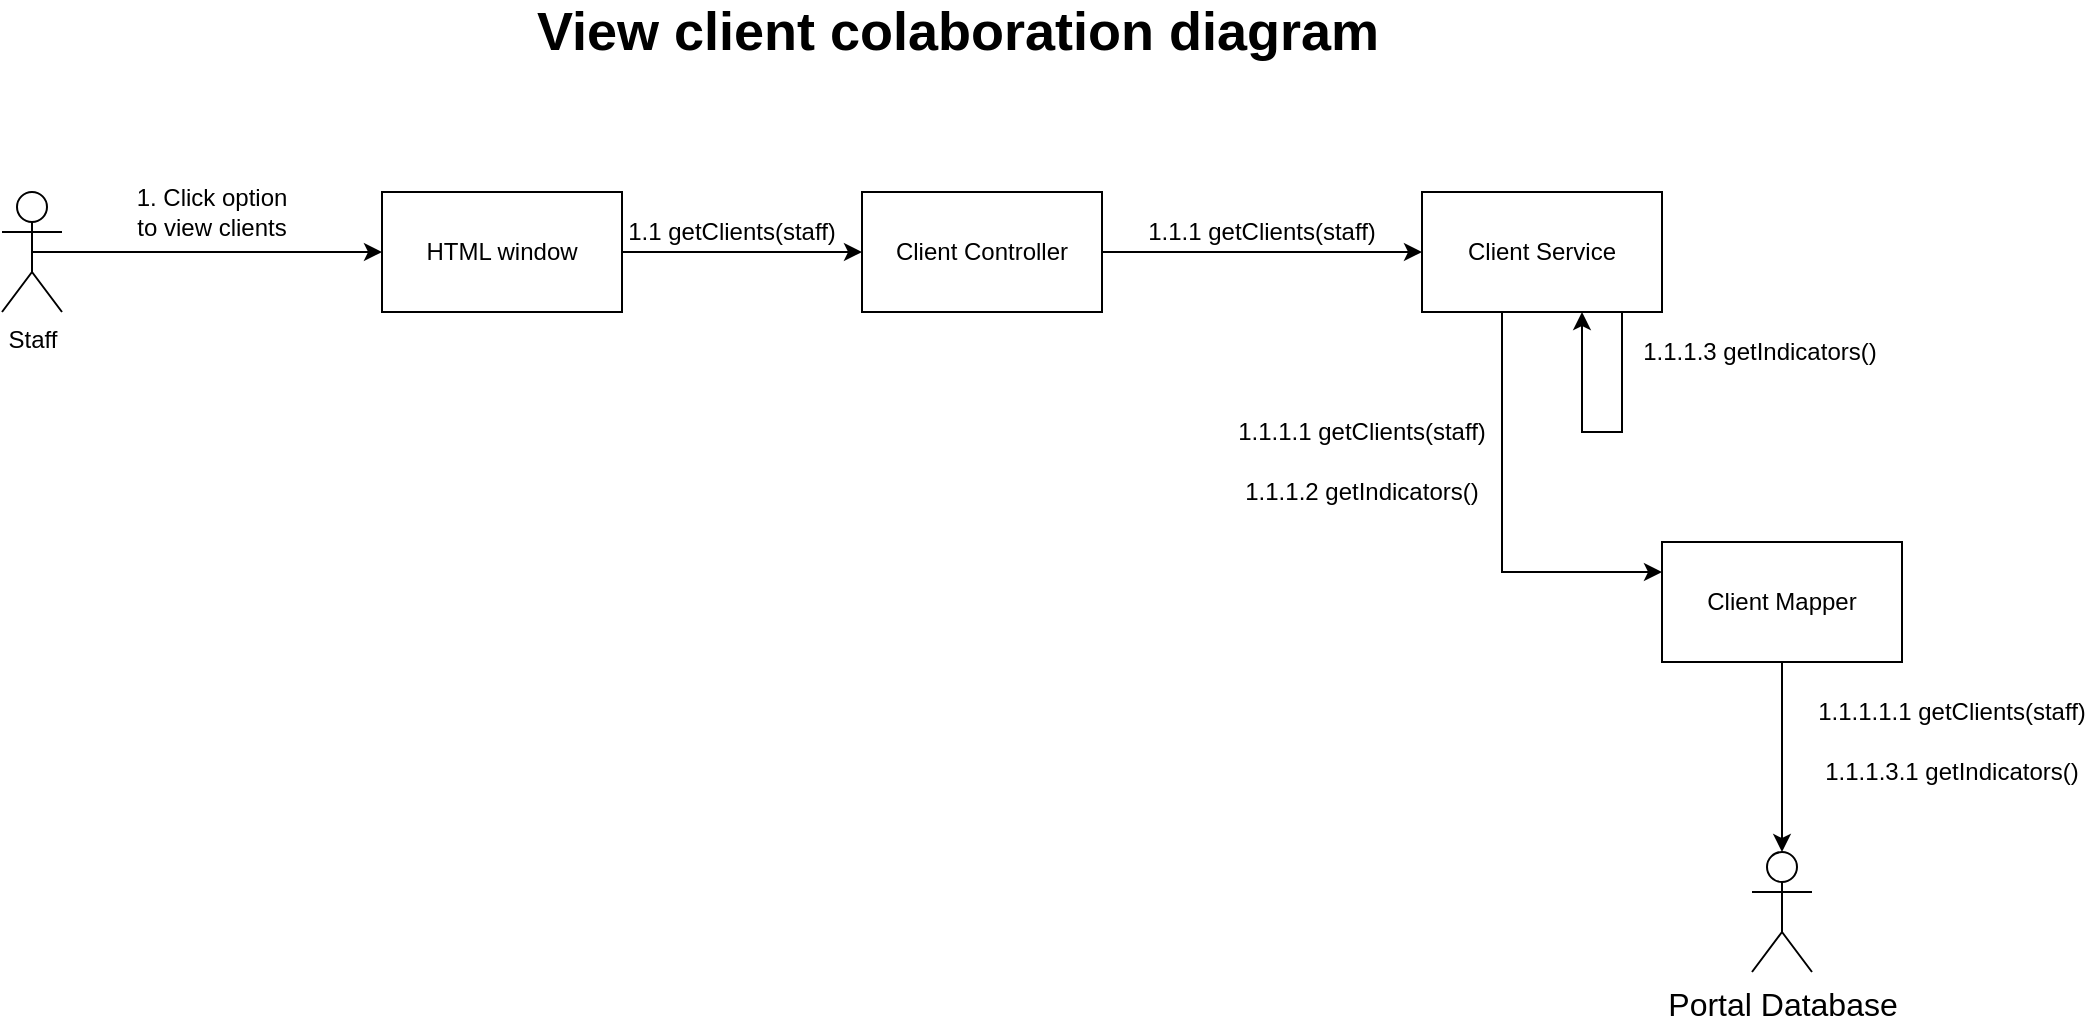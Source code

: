 <mxfile version="13.1.3" type="device"><diagram id="3tRw0THMyi_-EMFdN8Yl" name="Page-1"><mxGraphModel dx="1240" dy="643" grid="1" gridSize="10" guides="1" tooltips="1" connect="1" arrows="1" fold="1" page="1" pageScale="1" pageWidth="1169" pageHeight="827" math="0" shadow="0"><root><mxCell id="0"/><mxCell id="1" parent="0"/><mxCell id="J9Y6deCFN8ya8vhM63-d-1" value="HTML window" style="rounded=0;whiteSpace=wrap;html=1;" parent="1" vertex="1"><mxGeometry x="252" y="130" width="120" height="60" as="geometry"/></mxCell><mxCell id="J9Y6deCFN8ya8vhM63-d-2" value="Staff" style="shape=umlActor;verticalLabelPosition=bottom;labelBackgroundColor=#ffffff;verticalAlign=top;html=1;outlineConnect=0;" parent="1" vertex="1"><mxGeometry x="62" y="130" width="30" height="60" as="geometry"/></mxCell><mxCell id="J9Y6deCFN8ya8vhM63-d-7" value="View client colaboration diagram" style="text;html=1;strokeColor=none;fillColor=none;align=center;verticalAlign=middle;whiteSpace=wrap;rounded=0;fontSize=27;fontStyle=1" parent="1" vertex="1"><mxGeometry x="320" y="40" width="440" height="20" as="geometry"/></mxCell><mxCell id="J9Y6deCFN8ya8vhM63-d-12" value="Client Controller" style="rounded=0;whiteSpace=wrap;html=1;" parent="1" vertex="1"><mxGeometry x="492" y="130" width="120" height="60" as="geometry"/></mxCell><mxCell id="8ceNAka8c2FJjEQmcxvz-2" style="edgeStyle=orthogonalEdgeStyle;rounded=0;orthogonalLoop=1;jettySize=auto;html=1;entryX=0;entryY=0.25;entryDx=0;entryDy=0;" edge="1" parent="1" source="J9Y6deCFN8ya8vhM63-d-13" target="J9Y6deCFN8ya8vhM63-d-15"><mxGeometry relative="1" as="geometry"><Array as="points"><mxPoint x="812" y="320"/></Array></mxGeometry></mxCell><mxCell id="J9Y6deCFN8ya8vhM63-d-13" value="Client Service" style="rounded=0;whiteSpace=wrap;html=1;" parent="1" vertex="1"><mxGeometry x="772" y="130" width="120" height="60" as="geometry"/></mxCell><mxCell id="8ceNAka8c2FJjEQmcxvz-3" style="edgeStyle=orthogonalEdgeStyle;rounded=0;orthogonalLoop=1;jettySize=auto;html=1;" edge="1" parent="1" source="J9Y6deCFN8ya8vhM63-d-15" target="J9Y6deCFN8ya8vhM63-d-30"><mxGeometry relative="1" as="geometry"/></mxCell><mxCell id="J9Y6deCFN8ya8vhM63-d-15" value="Client Mapper" style="rounded=0;whiteSpace=wrap;html=1;" parent="1" vertex="1"><mxGeometry x="892" y="305" width="120" height="60" as="geometry"/></mxCell><mxCell id="J9Y6deCFN8ya8vhM63-d-17" value="" style="endArrow=classic;html=1;exitX=0.5;exitY=0.5;exitDx=0;exitDy=0;exitPerimeter=0;" parent="1" source="J9Y6deCFN8ya8vhM63-d-2" edge="1" target="J9Y6deCFN8ya8vhM63-d-1"><mxGeometry width="50" height="50" relative="1" as="geometry"><mxPoint x="202" y="370" as="sourcePoint"/><mxPoint x="299" y="275" as="targetPoint"/></mxGeometry></mxCell><mxCell id="J9Y6deCFN8ya8vhM63-d-20" value="1. Click option to view clients" style="text;html=1;strokeColor=none;fillColor=none;align=center;verticalAlign=middle;whiteSpace=wrap;rounded=0;" parent="1" vertex="1"><mxGeometry x="122" y="130" width="90" height="20" as="geometry"/></mxCell><mxCell id="J9Y6deCFN8ya8vhM63-d-21" value="" style="endArrow=classic;html=1;fontSize=27;" parent="1" edge="1" target="J9Y6deCFN8ya8vhM63-d-12" source="J9Y6deCFN8ya8vhM63-d-1"><mxGeometry width="50" height="50" relative="1" as="geometry"><mxPoint x="322" y="330" as="sourcePoint"/><mxPoint x="500" y="328" as="targetPoint"/></mxGeometry></mxCell><mxCell id="J9Y6deCFN8ya8vhM63-d-24" value="1.1 getClients(staff)" style="text;html=1;strokeColor=none;fillColor=none;align=center;verticalAlign=middle;whiteSpace=wrap;rounded=0;" parent="1" vertex="1"><mxGeometry x="370.5" y="140" width="111.5" height="20" as="geometry"/></mxCell><mxCell id="J9Y6deCFN8ya8vhM63-d-25" value="" style="endArrow=classic;html=1;fontSize=27;" parent="1" target="J9Y6deCFN8ya8vhM63-d-13" edge="1" source="J9Y6deCFN8ya8vhM63-d-12"><mxGeometry width="50" height="50" relative="1" as="geometry"><mxPoint x="522" y="357.5" as="sourcePoint"/><mxPoint x="662" y="359" as="targetPoint"/></mxGeometry></mxCell><mxCell id="J9Y6deCFN8ya8vhM63-d-27" value="1.1.1 getClients(staff)" style="text;html=1;strokeColor=none;fillColor=none;align=center;verticalAlign=middle;whiteSpace=wrap;rounded=0;" parent="1" vertex="1"><mxGeometry x="632" y="140" width="120" height="20" as="geometry"/></mxCell><mxCell id="J9Y6deCFN8ya8vhM63-d-29" value="1.1.1.1 getClients(staff)" style="text;html=1;strokeColor=none;fillColor=none;align=center;verticalAlign=middle;whiteSpace=wrap;rounded=0;" parent="1" vertex="1"><mxGeometry x="672" y="240" width="140" height="20" as="geometry"/></mxCell><mxCell id="J9Y6deCFN8ya8vhM63-d-30" value="Portal Database" style="shape=umlActor;verticalLabelPosition=bottom;labelBackgroundColor=#ffffff;verticalAlign=top;html=1;outlineConnect=0;fontSize=16;" parent="1" vertex="1"><mxGeometry x="937" y="460" width="30" height="60" as="geometry"/></mxCell><mxCell id="J9Y6deCFN8ya8vhM63-d-35" value="1.1.1.1.1 getClients(staff)" style="text;html=1;strokeColor=none;fillColor=none;align=center;verticalAlign=middle;whiteSpace=wrap;rounded=0;" parent="1" vertex="1"><mxGeometry x="967" y="380" width="140" height="20" as="geometry"/></mxCell><mxCell id="J9Y6deCFN8ya8vhM63-d-41" value="1.1.1.3 getIndicators()" style="text;html=1;strokeColor=none;fillColor=none;align=center;verticalAlign=middle;whiteSpace=wrap;rounded=0;" parent="1" vertex="1"><mxGeometry x="881" y="200" width="120" height="20" as="geometry"/></mxCell><mxCell id="J9Y6deCFN8ya8vhM63-d-44" value="1.1.1.3.1 getIndicators()" style="text;html=1;strokeColor=none;fillColor=none;align=center;verticalAlign=middle;whiteSpace=wrap;rounded=0;" parent="1" vertex="1"><mxGeometry x="972" y="410" width="130" height="20" as="geometry"/></mxCell><mxCell id="J9Y6deCFN8ya8vhM63-d-49" value="1.1.1.2 getIndicators()" style="text;html=1;strokeColor=none;fillColor=none;align=center;verticalAlign=middle;whiteSpace=wrap;rounded=0;" parent="1" vertex="1"><mxGeometry x="682" y="270" width="120" height="20" as="geometry"/></mxCell><mxCell id="8ceNAka8c2FJjEQmcxvz-1" style="edgeStyle=orthogonalEdgeStyle;rounded=0;orthogonalLoop=1;jettySize=auto;html=1;exitX=0.5;exitY=1;exitDx=0;exitDy=0;" edge="1" parent="1" source="J9Y6deCFN8ya8vhM63-d-13"><mxGeometry relative="1" as="geometry"><mxPoint x="852" y="190" as="targetPoint"/><Array as="points"><mxPoint x="872" y="190"/><mxPoint x="872" y="250"/><mxPoint x="852" y="250"/><mxPoint x="852" y="190"/></Array></mxGeometry></mxCell></root></mxGraphModel></diagram></mxfile>